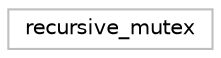 digraph "Graphical Class Hierarchy"
{
 // LATEX_PDF_SIZE
  edge [fontname="Helvetica",fontsize="10",labelfontname="Helvetica",labelfontsize="10"];
  node [fontname="Helvetica",fontsize="10",shape=record];
  rankdir="LR";
  Node0 [label="recursive_mutex",height=0.2,width=0.4,color="grey75", fillcolor="white", style="filled",tooltip="STL class."];
}
